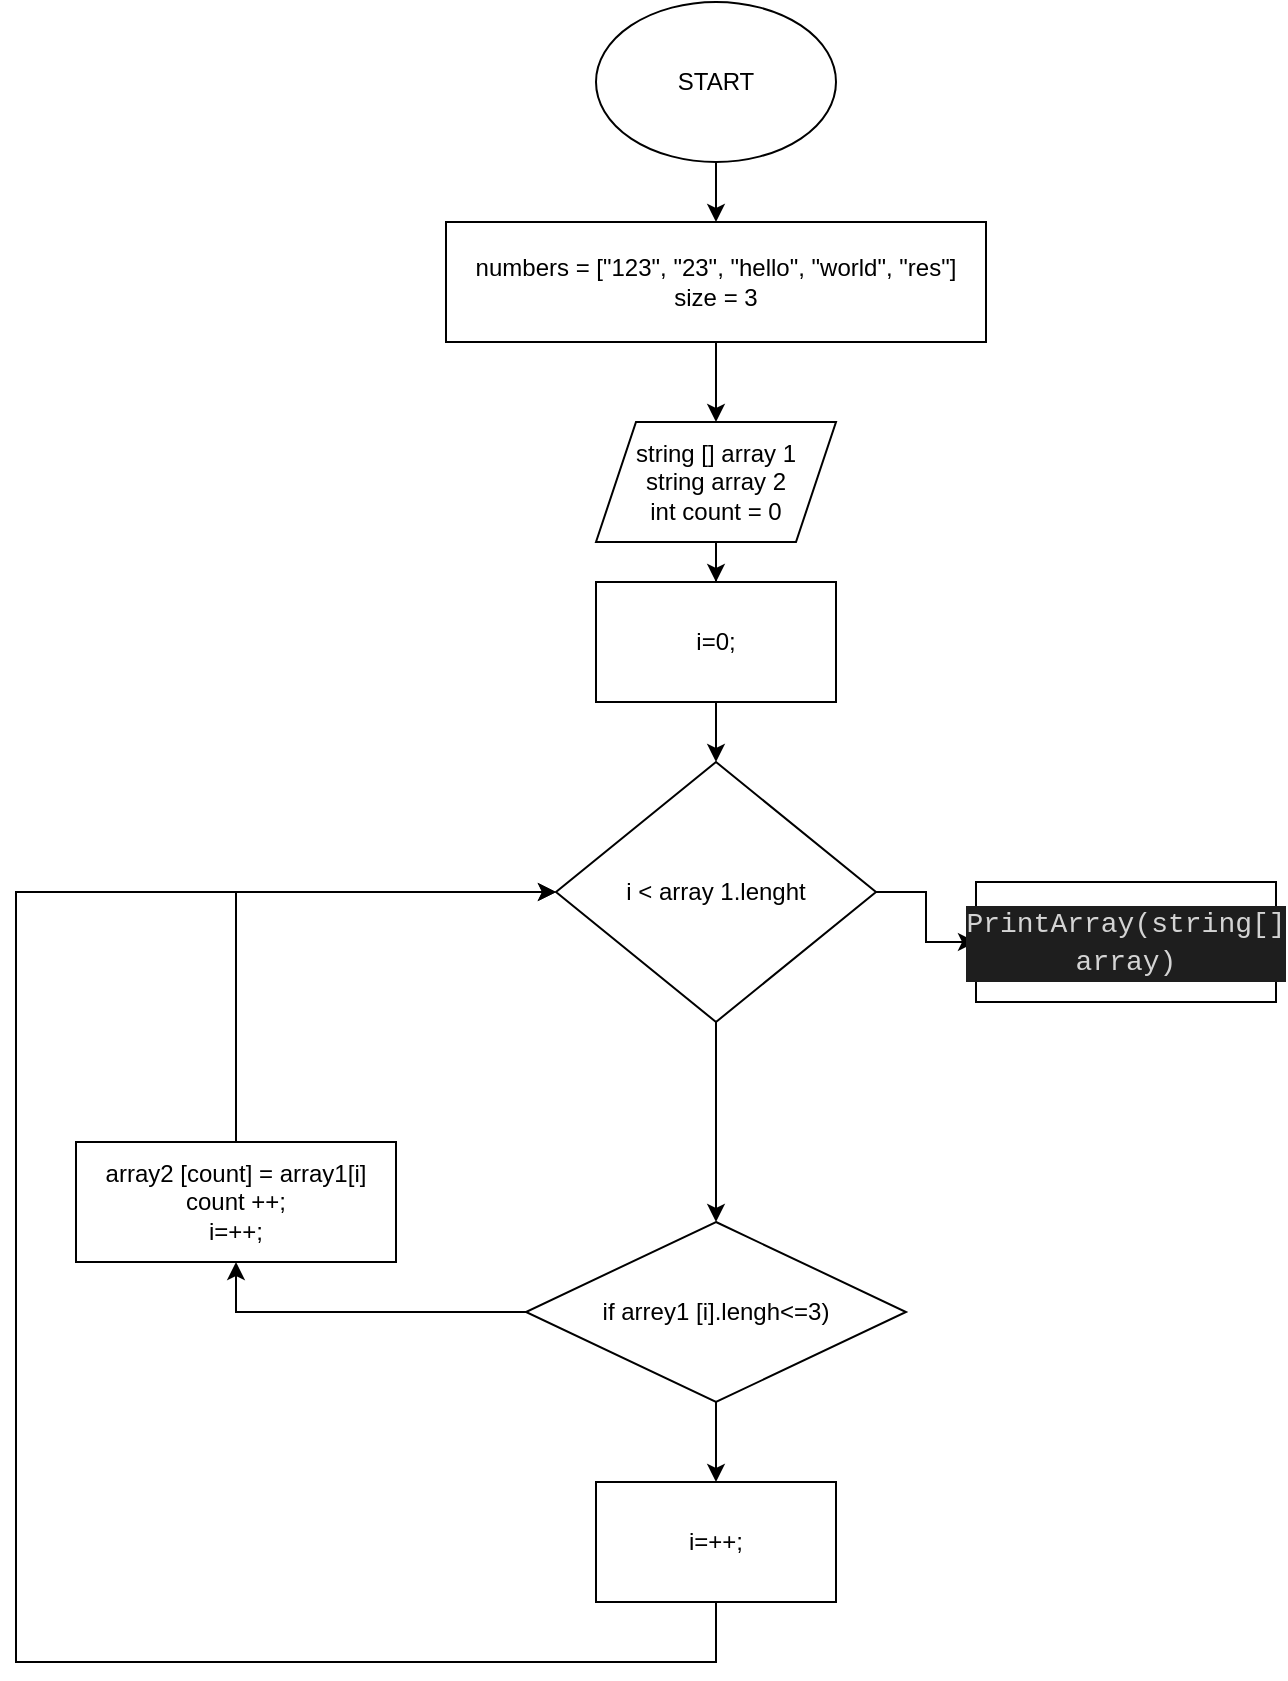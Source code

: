 <mxfile version="20.8.16" type="device"><diagram name="Страница 1" id="Iz6UPq_nu0ynxgAtog0D"><mxGraphModel dx="1104" dy="516" grid="1" gridSize="10" guides="1" tooltips="1" connect="1" arrows="1" fold="1" page="1" pageScale="1" pageWidth="827" pageHeight="1169" math="0" shadow="0"><root><mxCell id="0"/><mxCell id="1" parent="0"/><mxCell id="GHpFdENuJKSURfG2YchR-22" value="" style="edgeStyle=orthogonalEdgeStyle;rounded=0;orthogonalLoop=1;jettySize=auto;html=1;" edge="1" parent="1" source="GHpFdENuJKSURfG2YchR-2" target="GHpFdENuJKSURfG2YchR-4"><mxGeometry relative="1" as="geometry"/></mxCell><mxCell id="GHpFdENuJKSURfG2YchR-2" value="START" style="ellipse;whiteSpace=wrap;html=1;" vertex="1" parent="1"><mxGeometry x="320" y="10" width="120" height="80" as="geometry"/></mxCell><mxCell id="GHpFdENuJKSURfG2YchR-10" value="" style="edgeStyle=orthogonalEdgeStyle;rounded=0;orthogonalLoop=1;jettySize=auto;html=1;" edge="1" parent="1" source="GHpFdENuJKSURfG2YchR-4" target="GHpFdENuJKSURfG2YchR-5"><mxGeometry relative="1" as="geometry"/></mxCell><mxCell id="GHpFdENuJKSURfG2YchR-4" value="numbers = [&quot;123&quot;, &quot;23&quot;, &quot;hello&quot;, &quot;world&quot;, &quot;res&quot;&lt;span style=&quot;background-color: initial;&quot;&gt;]&lt;br&gt;size = 3&lt;br&gt;&lt;/span&gt;" style="rounded=0;whiteSpace=wrap;html=1;" vertex="1" parent="1"><mxGeometry x="245" y="120" width="270" height="60" as="geometry"/></mxCell><mxCell id="GHpFdENuJKSURfG2YchR-26" value="" style="edgeStyle=orthogonalEdgeStyle;rounded=0;orthogonalLoop=1;jettySize=auto;html=1;" edge="1" parent="1" source="GHpFdENuJKSURfG2YchR-5" target="GHpFdENuJKSURfG2YchR-24"><mxGeometry relative="1" as="geometry"/></mxCell><mxCell id="GHpFdENuJKSURfG2YchR-5" value="string [] array 1&lt;br&gt;string array 2&lt;br&gt;int count = 0" style="shape=parallelogram;perimeter=parallelogramPerimeter;whiteSpace=wrap;html=1;fixedSize=1;" vertex="1" parent="1"><mxGeometry x="320" y="220" width="120" height="60" as="geometry"/></mxCell><mxCell id="GHpFdENuJKSURfG2YchR-16" style="edgeStyle=orthogonalEdgeStyle;rounded=0;orthogonalLoop=1;jettySize=auto;html=1;entryX=0;entryY=0.5;entryDx=0;entryDy=0;" edge="1" parent="1" source="GHpFdENuJKSURfG2YchR-23" target="GHpFdENuJKSURfG2YchR-9"><mxGeometry relative="1" as="geometry"><mxPoint x="460" y="480" as="sourcePoint"/></mxGeometry></mxCell><mxCell id="GHpFdENuJKSURfG2YchR-30" style="edgeStyle=orthogonalEdgeStyle;rounded=0;orthogonalLoop=1;jettySize=auto;html=1;entryX=0.5;entryY=1;entryDx=0;entryDy=0;" edge="1" parent="1" source="GHpFdENuJKSURfG2YchR-7" target="GHpFdENuJKSURfG2YchR-8"><mxGeometry relative="1" as="geometry"/></mxCell><mxCell id="GHpFdENuJKSURfG2YchR-32" value="" style="edgeStyle=orthogonalEdgeStyle;rounded=0;orthogonalLoop=1;jettySize=auto;html=1;" edge="1" parent="1" source="GHpFdENuJKSURfG2YchR-7" target="GHpFdENuJKSURfG2YchR-31"><mxGeometry relative="1" as="geometry"/></mxCell><mxCell id="GHpFdENuJKSURfG2YchR-7" value="if arrey1 [i].lengh&amp;lt;=3)" style="rhombus;whiteSpace=wrap;html=1;" vertex="1" parent="1"><mxGeometry x="285" y="620" width="190" height="90" as="geometry"/></mxCell><mxCell id="GHpFdENuJKSURfG2YchR-34" style="edgeStyle=orthogonalEdgeStyle;rounded=0;orthogonalLoop=1;jettySize=auto;html=1;entryX=0;entryY=0.5;entryDx=0;entryDy=0;" edge="1" parent="1" source="GHpFdENuJKSURfG2YchR-8" target="GHpFdENuJKSURfG2YchR-23"><mxGeometry relative="1" as="geometry"><Array as="points"><mxPoint x="140" y="455"/></Array></mxGeometry></mxCell><mxCell id="GHpFdENuJKSURfG2YchR-8" value="array2 [count] = array1[i]&lt;br&gt;count ++;&lt;br&gt;i=++;" style="rounded=0;whiteSpace=wrap;html=1;" vertex="1" parent="1"><mxGeometry x="60" y="580" width="160" height="60" as="geometry"/></mxCell><mxCell id="GHpFdENuJKSURfG2YchR-9" value="&lt;div style=&quot;color: rgb(212, 212, 212); background-color: rgb(30, 30, 30); font-family: Consolas, &amp;quot;Courier New&amp;quot;, monospace; font-size: 14px; line-height: 19px;&quot;&gt;PrintArray(string[] array)&lt;/div&gt;" style="rounded=0;whiteSpace=wrap;html=1;" vertex="1" parent="1"><mxGeometry x="510" y="450" width="150" height="60" as="geometry"/></mxCell><mxCell id="GHpFdENuJKSURfG2YchR-28" style="edgeStyle=orthogonalEdgeStyle;rounded=0;orthogonalLoop=1;jettySize=auto;html=1;exitX=0.5;exitY=1;exitDx=0;exitDy=0;entryX=0.5;entryY=0;entryDx=0;entryDy=0;" edge="1" parent="1" source="GHpFdENuJKSURfG2YchR-23" target="GHpFdENuJKSURfG2YchR-7"><mxGeometry relative="1" as="geometry"><mxPoint x="380" y="540" as="targetPoint"/></mxGeometry></mxCell><mxCell id="GHpFdENuJKSURfG2YchR-23" value="i &amp;lt; array 1.lenght" style="rhombus;whiteSpace=wrap;html=1;" vertex="1" parent="1"><mxGeometry x="300" y="390" width="160" height="130" as="geometry"/></mxCell><mxCell id="GHpFdENuJKSURfG2YchR-27" style="edgeStyle=orthogonalEdgeStyle;rounded=0;orthogonalLoop=1;jettySize=auto;html=1;" edge="1" parent="1" source="GHpFdENuJKSURfG2YchR-24" target="GHpFdENuJKSURfG2YchR-23"><mxGeometry relative="1" as="geometry"/></mxCell><mxCell id="GHpFdENuJKSURfG2YchR-24" value="i=0;" style="rounded=0;whiteSpace=wrap;html=1;" vertex="1" parent="1"><mxGeometry x="320" y="300" width="120" height="60" as="geometry"/></mxCell><mxCell id="GHpFdENuJKSURfG2YchR-33" style="edgeStyle=orthogonalEdgeStyle;rounded=0;orthogonalLoop=1;jettySize=auto;html=1;entryX=0;entryY=0.5;entryDx=0;entryDy=0;" edge="1" parent="1" source="GHpFdENuJKSURfG2YchR-31" target="GHpFdENuJKSURfG2YchR-23"><mxGeometry relative="1" as="geometry"><Array as="points"><mxPoint x="380" y="840"/><mxPoint x="30" y="840"/><mxPoint x="30" y="455"/></Array></mxGeometry></mxCell><mxCell id="GHpFdENuJKSURfG2YchR-31" value="i=++;" style="whiteSpace=wrap;html=1;" vertex="1" parent="1"><mxGeometry x="320" y="750" width="120" height="60" as="geometry"/></mxCell></root></mxGraphModel></diagram></mxfile>